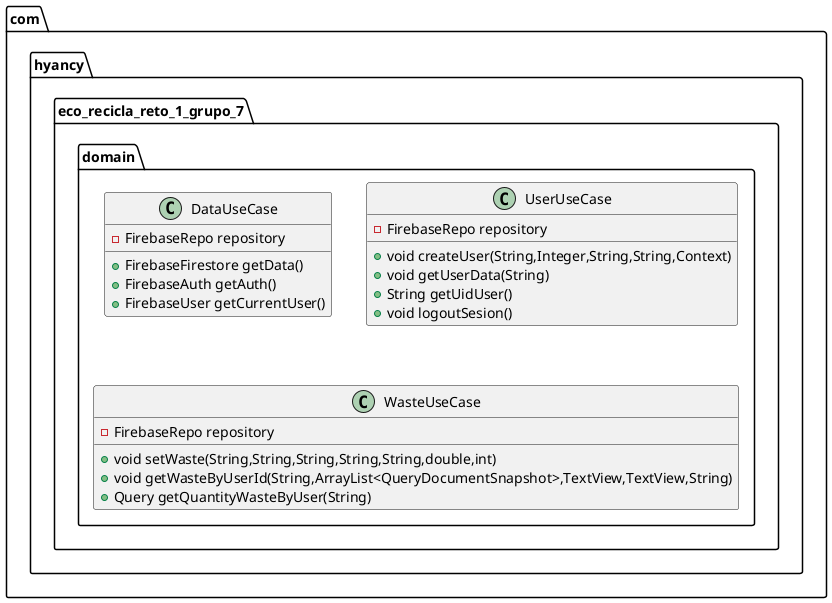 @startuml
class com.hyancy.eco_recicla_reto_1_grupo_7.domain.DataUseCase {
- FirebaseRepo repository
+ FirebaseFirestore getData()
+ FirebaseAuth getAuth()
+ FirebaseUser getCurrentUser()
}
class com.hyancy.eco_recicla_reto_1_grupo_7.domain.UserUseCase {
- FirebaseRepo repository
+ void createUser(String,Integer,String,String,Context)
+ void getUserData(String)
+ String getUidUser()
+ void logoutSesion()
}
class com.hyancy.eco_recicla_reto_1_grupo_7.domain.WasteUseCase {
- FirebaseRepo repository
+ void setWaste(String,String,String,String,String,double,int)
+ void getWasteByUserId(String,ArrayList<QueryDocumentSnapshot>,TextView,TextView,String)
+ Query getQuantityWasteByUser(String)
}
@enduml